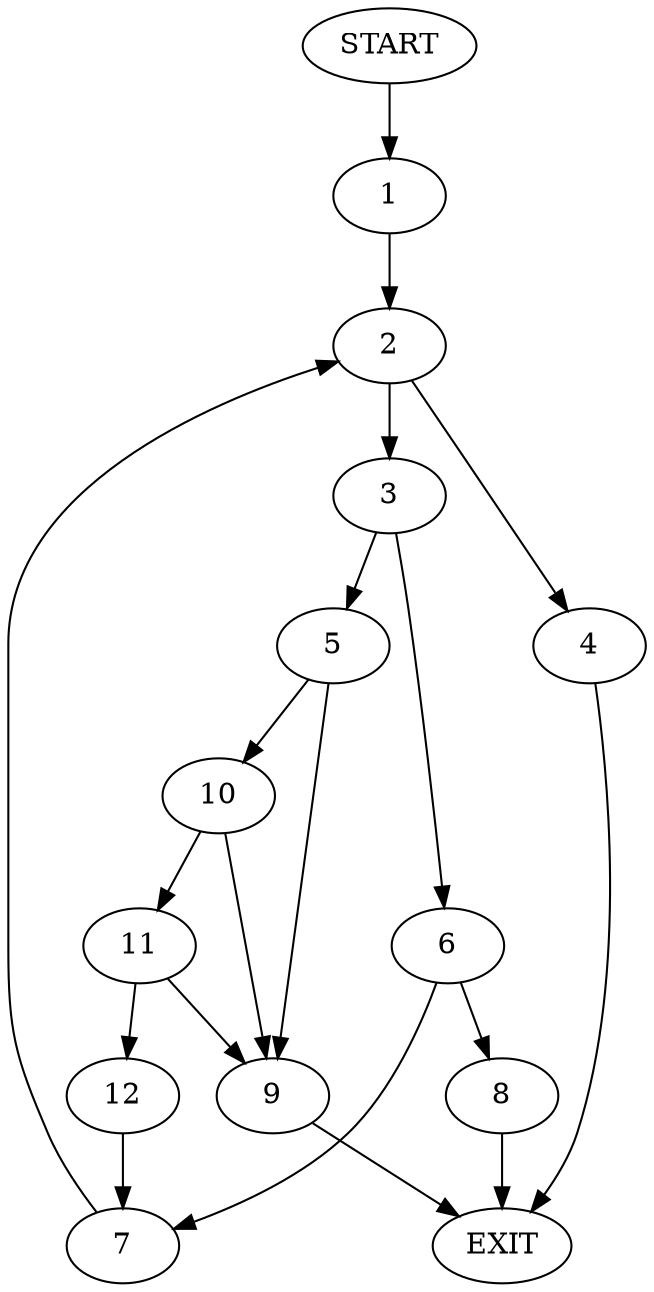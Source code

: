 digraph {
0 [label="START"]
13 [label="EXIT"]
0 -> 1
1 -> 2
2 -> 3
2 -> 4
3 -> 5
3 -> 6
4 -> 13
6 -> 7
6 -> 8
5 -> 9
5 -> 10
9 -> 13
10 -> 9
10 -> 11
11 -> 9
11 -> 12
12 -> 7
7 -> 2
8 -> 13
}
